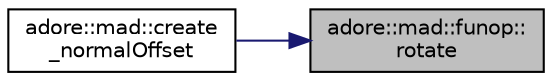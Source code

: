 digraph "adore::mad::funop::rotate"
{
 // LATEX_PDF_SIZE
  edge [fontname="Helvetica",fontsize="10",labelfontname="Helvetica",labelfontsize="10"];
  node [fontname="Helvetica",fontsize="10",shape=record];
  rankdir="RL";
  Node1 [label="adore::mad::funop::\lrotate",height=0.2,width=0.4,color="black", fillcolor="grey75", style="filled", fontcolor="black",tooltip=" "];
  Node1 -> Node2 [dir="back",color="midnightblue",fontsize="10",style="solid",fontname="Helvetica"];
  Node2 [label="adore::mad::create\l_normalOffset",height=0.2,width=0.4,color="black", fillcolor="white", style="filled",URL="$namespaceadore_1_1mad.html#afee1de93ebef883d18deef3e03f18f48",tooltip=" "];
}
